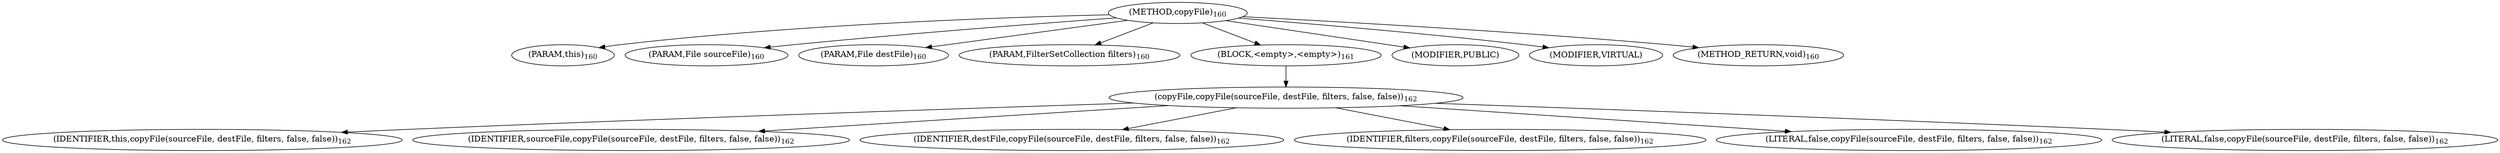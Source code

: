 digraph "copyFile" {  
"223" [label = <(METHOD,copyFile)<SUB>160</SUB>> ]
"16" [label = <(PARAM,this)<SUB>160</SUB>> ]
"224" [label = <(PARAM,File sourceFile)<SUB>160</SUB>> ]
"225" [label = <(PARAM,File destFile)<SUB>160</SUB>> ]
"226" [label = <(PARAM,FilterSetCollection filters)<SUB>160</SUB>> ]
"227" [label = <(BLOCK,&lt;empty&gt;,&lt;empty&gt;)<SUB>161</SUB>> ]
"228" [label = <(copyFile,copyFile(sourceFile, destFile, filters, false, false))<SUB>162</SUB>> ]
"15" [label = <(IDENTIFIER,this,copyFile(sourceFile, destFile, filters, false, false))<SUB>162</SUB>> ]
"229" [label = <(IDENTIFIER,sourceFile,copyFile(sourceFile, destFile, filters, false, false))<SUB>162</SUB>> ]
"230" [label = <(IDENTIFIER,destFile,copyFile(sourceFile, destFile, filters, false, false))<SUB>162</SUB>> ]
"231" [label = <(IDENTIFIER,filters,copyFile(sourceFile, destFile, filters, false, false))<SUB>162</SUB>> ]
"232" [label = <(LITERAL,false,copyFile(sourceFile, destFile, filters, false, false))<SUB>162</SUB>> ]
"233" [label = <(LITERAL,false,copyFile(sourceFile, destFile, filters, false, false))<SUB>162</SUB>> ]
"234" [label = <(MODIFIER,PUBLIC)> ]
"235" [label = <(MODIFIER,VIRTUAL)> ]
"236" [label = <(METHOD_RETURN,void)<SUB>160</SUB>> ]
  "223" -> "16" 
  "223" -> "224" 
  "223" -> "225" 
  "223" -> "226" 
  "223" -> "227" 
  "223" -> "234" 
  "223" -> "235" 
  "223" -> "236" 
  "227" -> "228" 
  "228" -> "15" 
  "228" -> "229" 
  "228" -> "230" 
  "228" -> "231" 
  "228" -> "232" 
  "228" -> "233" 
}
